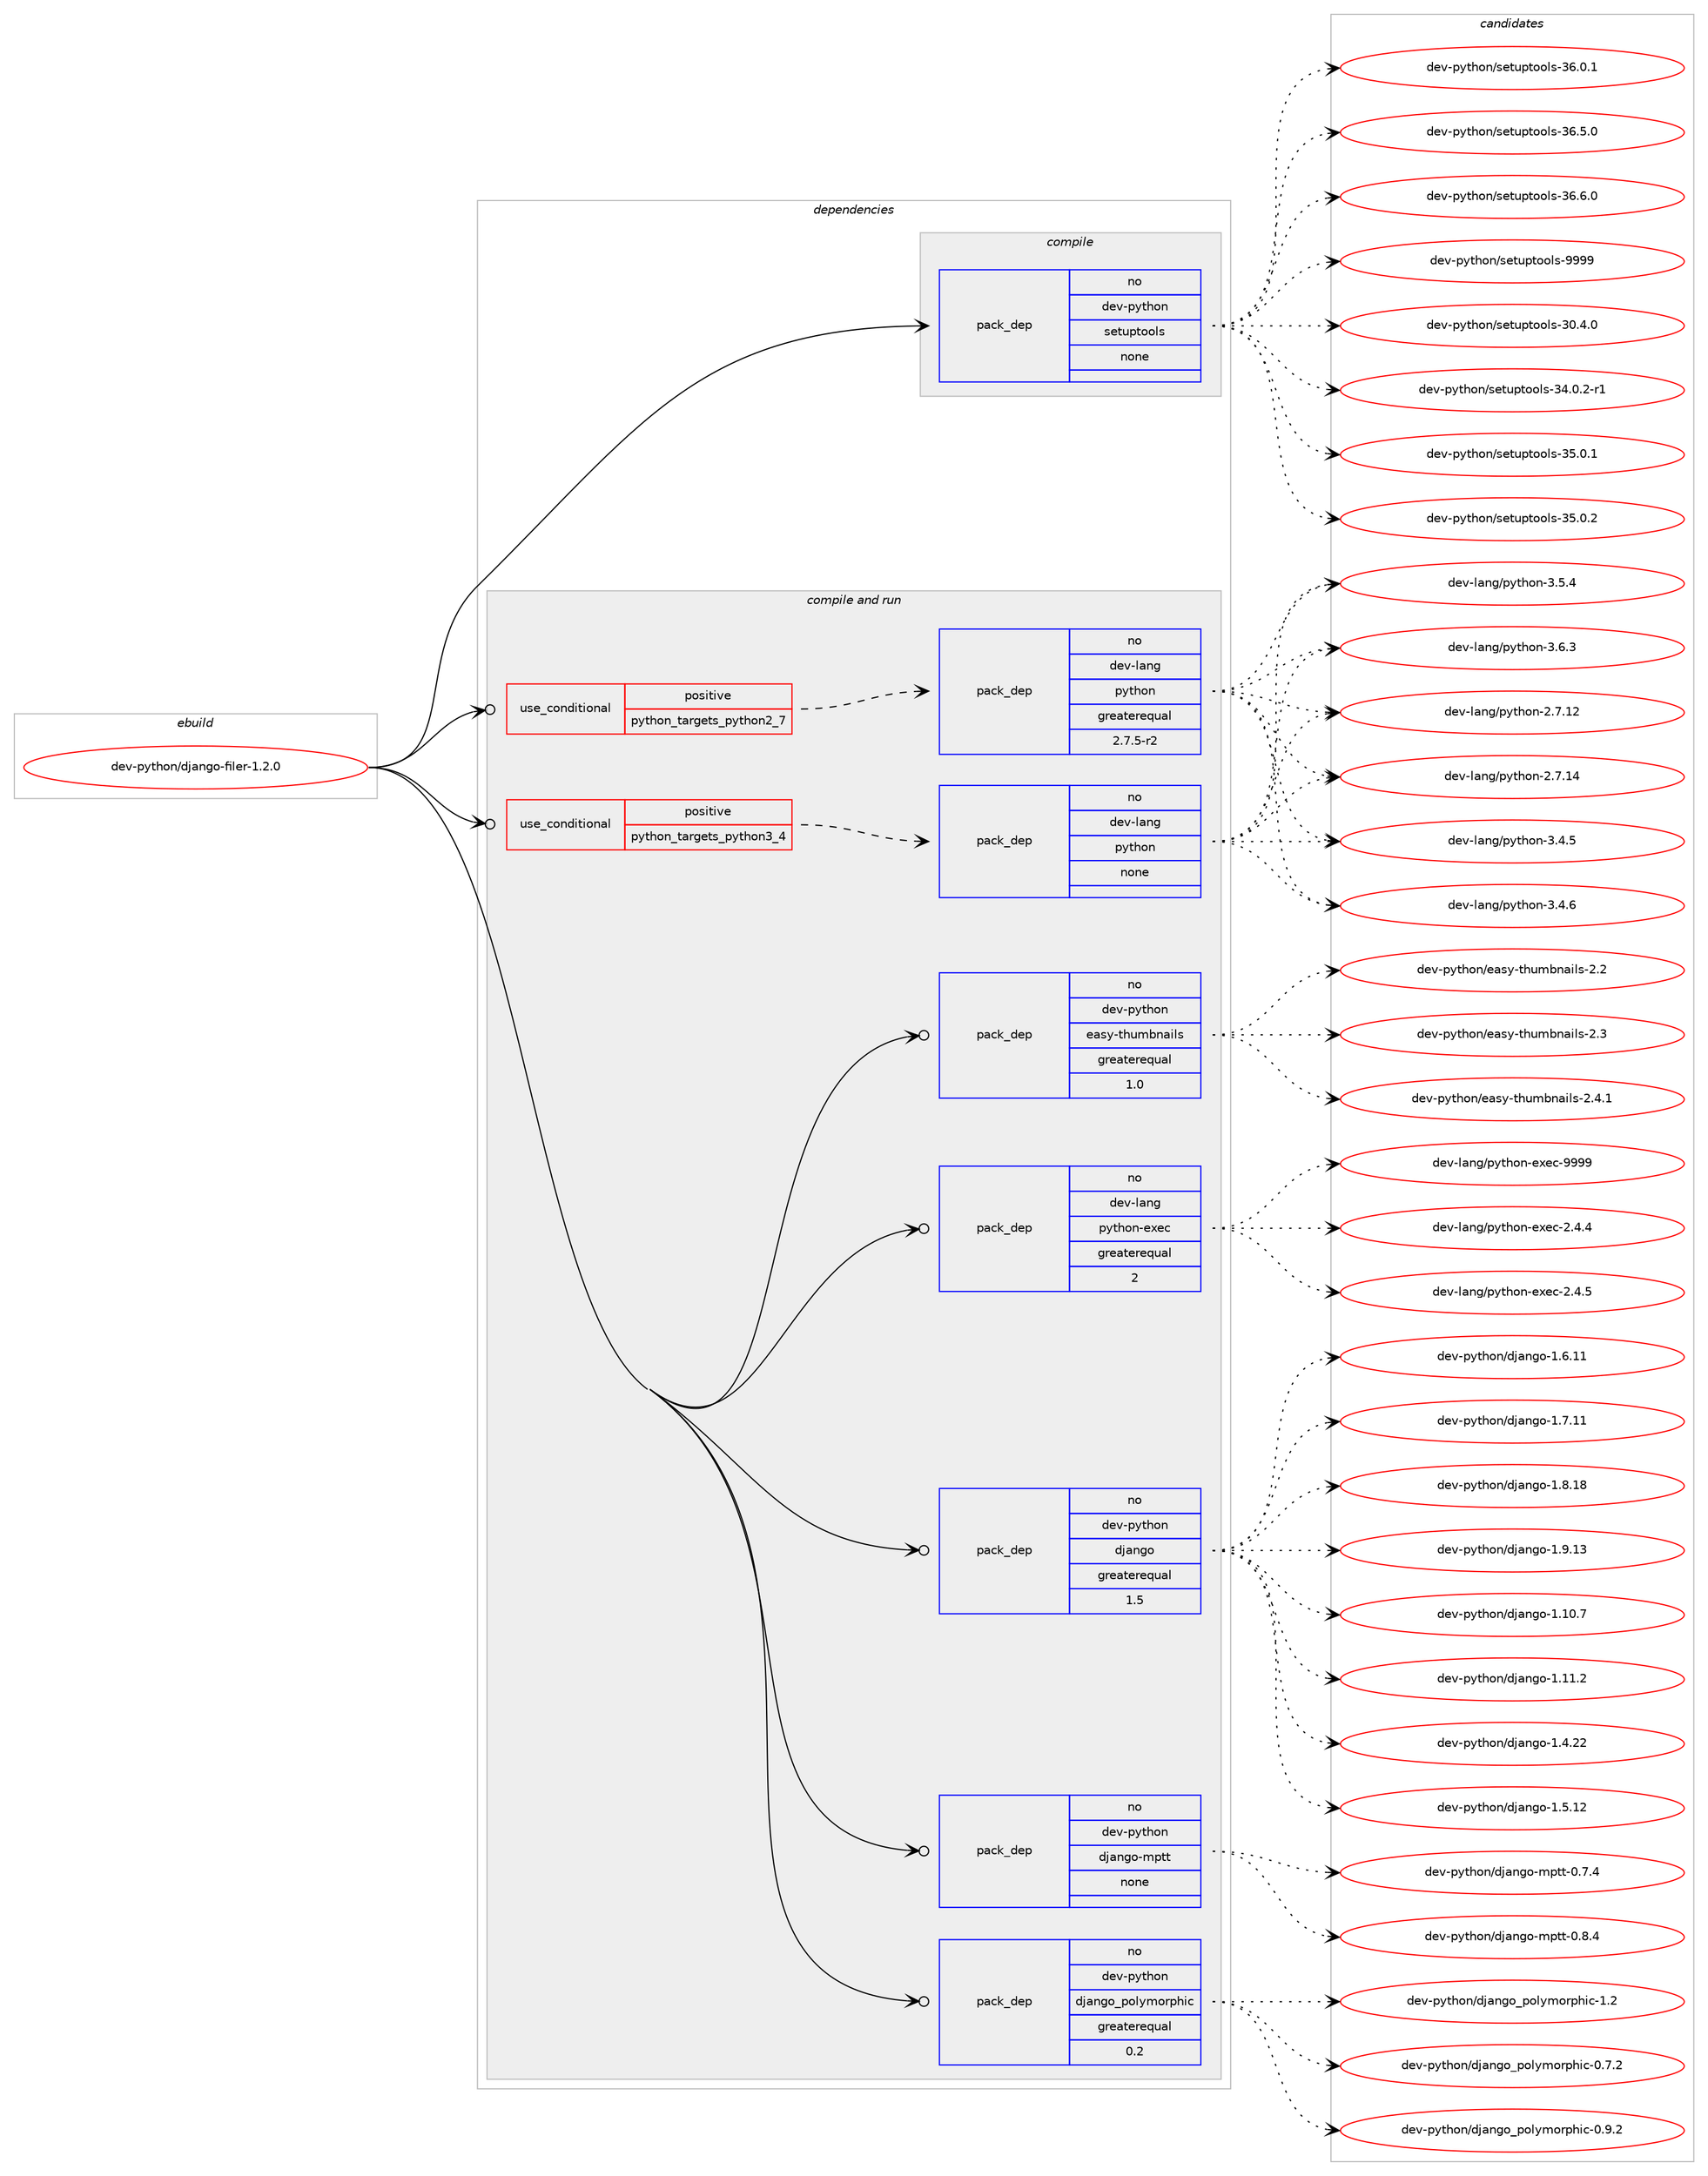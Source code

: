 digraph prolog {

# *************
# Graph options
# *************

newrank=true;
concentrate=true;
compound=true;
graph [rankdir=LR,fontname=Helvetica,fontsize=10,ranksep=1.5];#, ranksep=2.5, nodesep=0.2];
edge  [arrowhead=vee];
node  [fontname=Helvetica,fontsize=10];

# **********
# The ebuild
# **********

subgraph cluster_leftcol {
color=gray;
rank=same;
label=<<i>ebuild</i>>;
id [label="dev-python/django-filer-1.2.0", color=red, width=4, href="../dev-python/django-filer-1.2.0.svg"];
}

# ****************
# The dependencies
# ****************

subgraph cluster_midcol {
color=gray;
label=<<i>dependencies</i>>;
subgraph cluster_compile {
fillcolor="#eeeeee";
style=filled;
label=<<i>compile</i>>;
subgraph pack118377 {
dependency153970 [label=<<TABLE BORDER="0" CELLBORDER="1" CELLSPACING="0" CELLPADDING="4" WIDTH="220"><TR><TD ROWSPAN="6" CELLPADDING="30">pack_dep</TD></TR><TR><TD WIDTH="110">no</TD></TR><TR><TD>dev-python</TD></TR><TR><TD>setuptools</TD></TR><TR><TD>none</TD></TR><TR><TD></TD></TR></TABLE>>, shape=none, color=blue];
}
id:e -> dependency153970:w [weight=20,style="solid",arrowhead="vee"];
}
subgraph cluster_compileandrun {
fillcolor="#eeeeee";
style=filled;
label=<<i>compile and run</i>>;
subgraph cond31761 {
dependency153971 [label=<<TABLE BORDER="0" CELLBORDER="1" CELLSPACING="0" CELLPADDING="4"><TR><TD ROWSPAN="3" CELLPADDING="10">use_conditional</TD></TR><TR><TD>positive</TD></TR><TR><TD>python_targets_python2_7</TD></TR></TABLE>>, shape=none, color=red];
subgraph pack118378 {
dependency153972 [label=<<TABLE BORDER="0" CELLBORDER="1" CELLSPACING="0" CELLPADDING="4" WIDTH="220"><TR><TD ROWSPAN="6" CELLPADDING="30">pack_dep</TD></TR><TR><TD WIDTH="110">no</TD></TR><TR><TD>dev-lang</TD></TR><TR><TD>python</TD></TR><TR><TD>greaterequal</TD></TR><TR><TD>2.7.5-r2</TD></TR></TABLE>>, shape=none, color=blue];
}
dependency153971:e -> dependency153972:w [weight=20,style="dashed",arrowhead="vee"];
}
id:e -> dependency153971:w [weight=20,style="solid",arrowhead="odotvee"];
subgraph cond31762 {
dependency153973 [label=<<TABLE BORDER="0" CELLBORDER="1" CELLSPACING="0" CELLPADDING="4"><TR><TD ROWSPAN="3" CELLPADDING="10">use_conditional</TD></TR><TR><TD>positive</TD></TR><TR><TD>python_targets_python3_4</TD></TR></TABLE>>, shape=none, color=red];
subgraph pack118379 {
dependency153974 [label=<<TABLE BORDER="0" CELLBORDER="1" CELLSPACING="0" CELLPADDING="4" WIDTH="220"><TR><TD ROWSPAN="6" CELLPADDING="30">pack_dep</TD></TR><TR><TD WIDTH="110">no</TD></TR><TR><TD>dev-lang</TD></TR><TR><TD>python</TD></TR><TR><TD>none</TD></TR><TR><TD></TD></TR></TABLE>>, shape=none, color=blue];
}
dependency153973:e -> dependency153974:w [weight=20,style="dashed",arrowhead="vee"];
}
id:e -> dependency153973:w [weight=20,style="solid",arrowhead="odotvee"];
subgraph pack118380 {
dependency153975 [label=<<TABLE BORDER="0" CELLBORDER="1" CELLSPACING="0" CELLPADDING="4" WIDTH="220"><TR><TD ROWSPAN="6" CELLPADDING="30">pack_dep</TD></TR><TR><TD WIDTH="110">no</TD></TR><TR><TD>dev-lang</TD></TR><TR><TD>python-exec</TD></TR><TR><TD>greaterequal</TD></TR><TR><TD>2</TD></TR></TABLE>>, shape=none, color=blue];
}
id:e -> dependency153975:w [weight=20,style="solid",arrowhead="odotvee"];
subgraph pack118381 {
dependency153976 [label=<<TABLE BORDER="0" CELLBORDER="1" CELLSPACING="0" CELLPADDING="4" WIDTH="220"><TR><TD ROWSPAN="6" CELLPADDING="30">pack_dep</TD></TR><TR><TD WIDTH="110">no</TD></TR><TR><TD>dev-python</TD></TR><TR><TD>django</TD></TR><TR><TD>greaterequal</TD></TR><TR><TD>1.5</TD></TR></TABLE>>, shape=none, color=blue];
}
id:e -> dependency153976:w [weight=20,style="solid",arrowhead="odotvee"];
subgraph pack118382 {
dependency153977 [label=<<TABLE BORDER="0" CELLBORDER="1" CELLSPACING="0" CELLPADDING="4" WIDTH="220"><TR><TD ROWSPAN="6" CELLPADDING="30">pack_dep</TD></TR><TR><TD WIDTH="110">no</TD></TR><TR><TD>dev-python</TD></TR><TR><TD>django-mptt</TD></TR><TR><TD>none</TD></TR><TR><TD></TD></TR></TABLE>>, shape=none, color=blue];
}
id:e -> dependency153977:w [weight=20,style="solid",arrowhead="odotvee"];
subgraph pack118383 {
dependency153978 [label=<<TABLE BORDER="0" CELLBORDER="1" CELLSPACING="0" CELLPADDING="4" WIDTH="220"><TR><TD ROWSPAN="6" CELLPADDING="30">pack_dep</TD></TR><TR><TD WIDTH="110">no</TD></TR><TR><TD>dev-python</TD></TR><TR><TD>django_polymorphic</TD></TR><TR><TD>greaterequal</TD></TR><TR><TD>0.2</TD></TR></TABLE>>, shape=none, color=blue];
}
id:e -> dependency153978:w [weight=20,style="solid",arrowhead="odotvee"];
subgraph pack118384 {
dependency153979 [label=<<TABLE BORDER="0" CELLBORDER="1" CELLSPACING="0" CELLPADDING="4" WIDTH="220"><TR><TD ROWSPAN="6" CELLPADDING="30">pack_dep</TD></TR><TR><TD WIDTH="110">no</TD></TR><TR><TD>dev-python</TD></TR><TR><TD>easy-thumbnails</TD></TR><TR><TD>greaterequal</TD></TR><TR><TD>1.0</TD></TR></TABLE>>, shape=none, color=blue];
}
id:e -> dependency153979:w [weight=20,style="solid",arrowhead="odotvee"];
}
subgraph cluster_run {
fillcolor="#eeeeee";
style=filled;
label=<<i>run</i>>;
}
}

# **************
# The candidates
# **************

subgraph cluster_choices {
rank=same;
color=gray;
label=<<i>candidates</i>>;

subgraph choice118377 {
color=black;
nodesep=1;
choice100101118451121211161041111104711510111611711211611111110811545514846524648 [label="dev-python/setuptools-30.4.0", color=red, width=4,href="../dev-python/setuptools-30.4.0.svg"];
choice1001011184511212111610411111047115101116117112116111111108115455152464846504511449 [label="dev-python/setuptools-34.0.2-r1", color=red, width=4,href="../dev-python/setuptools-34.0.2-r1.svg"];
choice100101118451121211161041111104711510111611711211611111110811545515346484649 [label="dev-python/setuptools-35.0.1", color=red, width=4,href="../dev-python/setuptools-35.0.1.svg"];
choice100101118451121211161041111104711510111611711211611111110811545515346484650 [label="dev-python/setuptools-35.0.2", color=red, width=4,href="../dev-python/setuptools-35.0.2.svg"];
choice100101118451121211161041111104711510111611711211611111110811545515446484649 [label="dev-python/setuptools-36.0.1", color=red, width=4,href="../dev-python/setuptools-36.0.1.svg"];
choice100101118451121211161041111104711510111611711211611111110811545515446534648 [label="dev-python/setuptools-36.5.0", color=red, width=4,href="../dev-python/setuptools-36.5.0.svg"];
choice100101118451121211161041111104711510111611711211611111110811545515446544648 [label="dev-python/setuptools-36.6.0", color=red, width=4,href="../dev-python/setuptools-36.6.0.svg"];
choice10010111845112121116104111110471151011161171121161111111081154557575757 [label="dev-python/setuptools-9999", color=red, width=4,href="../dev-python/setuptools-9999.svg"];
dependency153970:e -> choice100101118451121211161041111104711510111611711211611111110811545514846524648:w [style=dotted,weight="100"];
dependency153970:e -> choice1001011184511212111610411111047115101116117112116111111108115455152464846504511449:w [style=dotted,weight="100"];
dependency153970:e -> choice100101118451121211161041111104711510111611711211611111110811545515346484649:w [style=dotted,weight="100"];
dependency153970:e -> choice100101118451121211161041111104711510111611711211611111110811545515346484650:w [style=dotted,weight="100"];
dependency153970:e -> choice100101118451121211161041111104711510111611711211611111110811545515446484649:w [style=dotted,weight="100"];
dependency153970:e -> choice100101118451121211161041111104711510111611711211611111110811545515446534648:w [style=dotted,weight="100"];
dependency153970:e -> choice100101118451121211161041111104711510111611711211611111110811545515446544648:w [style=dotted,weight="100"];
dependency153970:e -> choice10010111845112121116104111110471151011161171121161111111081154557575757:w [style=dotted,weight="100"];
}
subgraph choice118378 {
color=black;
nodesep=1;
choice10010111845108971101034711212111610411111045504655464950 [label="dev-lang/python-2.7.12", color=red, width=4,href="../dev-lang/python-2.7.12.svg"];
choice10010111845108971101034711212111610411111045504655464952 [label="dev-lang/python-2.7.14", color=red, width=4,href="../dev-lang/python-2.7.14.svg"];
choice100101118451089711010347112121116104111110455146524653 [label="dev-lang/python-3.4.5", color=red, width=4,href="../dev-lang/python-3.4.5.svg"];
choice100101118451089711010347112121116104111110455146524654 [label="dev-lang/python-3.4.6", color=red, width=4,href="../dev-lang/python-3.4.6.svg"];
choice100101118451089711010347112121116104111110455146534652 [label="dev-lang/python-3.5.4", color=red, width=4,href="../dev-lang/python-3.5.4.svg"];
choice100101118451089711010347112121116104111110455146544651 [label="dev-lang/python-3.6.3", color=red, width=4,href="../dev-lang/python-3.6.3.svg"];
dependency153972:e -> choice10010111845108971101034711212111610411111045504655464950:w [style=dotted,weight="100"];
dependency153972:e -> choice10010111845108971101034711212111610411111045504655464952:w [style=dotted,weight="100"];
dependency153972:e -> choice100101118451089711010347112121116104111110455146524653:w [style=dotted,weight="100"];
dependency153972:e -> choice100101118451089711010347112121116104111110455146524654:w [style=dotted,weight="100"];
dependency153972:e -> choice100101118451089711010347112121116104111110455146534652:w [style=dotted,weight="100"];
dependency153972:e -> choice100101118451089711010347112121116104111110455146544651:w [style=dotted,weight="100"];
}
subgraph choice118379 {
color=black;
nodesep=1;
choice10010111845108971101034711212111610411111045504655464950 [label="dev-lang/python-2.7.12", color=red, width=4,href="../dev-lang/python-2.7.12.svg"];
choice10010111845108971101034711212111610411111045504655464952 [label="dev-lang/python-2.7.14", color=red, width=4,href="../dev-lang/python-2.7.14.svg"];
choice100101118451089711010347112121116104111110455146524653 [label="dev-lang/python-3.4.5", color=red, width=4,href="../dev-lang/python-3.4.5.svg"];
choice100101118451089711010347112121116104111110455146524654 [label="dev-lang/python-3.4.6", color=red, width=4,href="../dev-lang/python-3.4.6.svg"];
choice100101118451089711010347112121116104111110455146534652 [label="dev-lang/python-3.5.4", color=red, width=4,href="../dev-lang/python-3.5.4.svg"];
choice100101118451089711010347112121116104111110455146544651 [label="dev-lang/python-3.6.3", color=red, width=4,href="../dev-lang/python-3.6.3.svg"];
dependency153974:e -> choice10010111845108971101034711212111610411111045504655464950:w [style=dotted,weight="100"];
dependency153974:e -> choice10010111845108971101034711212111610411111045504655464952:w [style=dotted,weight="100"];
dependency153974:e -> choice100101118451089711010347112121116104111110455146524653:w [style=dotted,weight="100"];
dependency153974:e -> choice100101118451089711010347112121116104111110455146524654:w [style=dotted,weight="100"];
dependency153974:e -> choice100101118451089711010347112121116104111110455146534652:w [style=dotted,weight="100"];
dependency153974:e -> choice100101118451089711010347112121116104111110455146544651:w [style=dotted,weight="100"];
}
subgraph choice118380 {
color=black;
nodesep=1;
choice1001011184510897110103471121211161041111104510112010199455046524652 [label="dev-lang/python-exec-2.4.4", color=red, width=4,href="../dev-lang/python-exec-2.4.4.svg"];
choice1001011184510897110103471121211161041111104510112010199455046524653 [label="dev-lang/python-exec-2.4.5", color=red, width=4,href="../dev-lang/python-exec-2.4.5.svg"];
choice10010111845108971101034711212111610411111045101120101994557575757 [label="dev-lang/python-exec-9999", color=red, width=4,href="../dev-lang/python-exec-9999.svg"];
dependency153975:e -> choice1001011184510897110103471121211161041111104510112010199455046524652:w [style=dotted,weight="100"];
dependency153975:e -> choice1001011184510897110103471121211161041111104510112010199455046524653:w [style=dotted,weight="100"];
dependency153975:e -> choice10010111845108971101034711212111610411111045101120101994557575757:w [style=dotted,weight="100"];
}
subgraph choice118381 {
color=black;
nodesep=1;
choice10010111845112121116104111110471001069711010311145494649484655 [label="dev-python/django-1.10.7", color=red, width=4,href="../dev-python/django-1.10.7.svg"];
choice10010111845112121116104111110471001069711010311145494649494650 [label="dev-python/django-1.11.2", color=red, width=4,href="../dev-python/django-1.11.2.svg"];
choice10010111845112121116104111110471001069711010311145494652465050 [label="dev-python/django-1.4.22", color=red, width=4,href="../dev-python/django-1.4.22.svg"];
choice10010111845112121116104111110471001069711010311145494653464950 [label="dev-python/django-1.5.12", color=red, width=4,href="../dev-python/django-1.5.12.svg"];
choice10010111845112121116104111110471001069711010311145494654464949 [label="dev-python/django-1.6.11", color=red, width=4,href="../dev-python/django-1.6.11.svg"];
choice10010111845112121116104111110471001069711010311145494655464949 [label="dev-python/django-1.7.11", color=red, width=4,href="../dev-python/django-1.7.11.svg"];
choice10010111845112121116104111110471001069711010311145494656464956 [label="dev-python/django-1.8.18", color=red, width=4,href="../dev-python/django-1.8.18.svg"];
choice10010111845112121116104111110471001069711010311145494657464951 [label="dev-python/django-1.9.13", color=red, width=4,href="../dev-python/django-1.9.13.svg"];
dependency153976:e -> choice10010111845112121116104111110471001069711010311145494649484655:w [style=dotted,weight="100"];
dependency153976:e -> choice10010111845112121116104111110471001069711010311145494649494650:w [style=dotted,weight="100"];
dependency153976:e -> choice10010111845112121116104111110471001069711010311145494652465050:w [style=dotted,weight="100"];
dependency153976:e -> choice10010111845112121116104111110471001069711010311145494653464950:w [style=dotted,weight="100"];
dependency153976:e -> choice10010111845112121116104111110471001069711010311145494654464949:w [style=dotted,weight="100"];
dependency153976:e -> choice10010111845112121116104111110471001069711010311145494655464949:w [style=dotted,weight="100"];
dependency153976:e -> choice10010111845112121116104111110471001069711010311145494656464956:w [style=dotted,weight="100"];
dependency153976:e -> choice10010111845112121116104111110471001069711010311145494657464951:w [style=dotted,weight="100"];
}
subgraph choice118382 {
color=black;
nodesep=1;
choice10010111845112121116104111110471001069711010311145109112116116454846554652 [label="dev-python/django-mptt-0.7.4", color=red, width=4,href="../dev-python/django-mptt-0.7.4.svg"];
choice10010111845112121116104111110471001069711010311145109112116116454846564652 [label="dev-python/django-mptt-0.8.4", color=red, width=4,href="../dev-python/django-mptt-0.8.4.svg"];
dependency153977:e -> choice10010111845112121116104111110471001069711010311145109112116116454846554652:w [style=dotted,weight="100"];
dependency153977:e -> choice10010111845112121116104111110471001069711010311145109112116116454846564652:w [style=dotted,weight="100"];
}
subgraph choice118383 {
color=black;
nodesep=1;
choice1001011184511212111610411111047100106971101031119511211110812110911111411210410599454846554650 [label="dev-python/django_polymorphic-0.7.2", color=red, width=4,href="../dev-python/django_polymorphic-0.7.2.svg"];
choice1001011184511212111610411111047100106971101031119511211110812110911111411210410599454846574650 [label="dev-python/django_polymorphic-0.9.2", color=red, width=4,href="../dev-python/django_polymorphic-0.9.2.svg"];
choice100101118451121211161041111104710010697110103111951121111081211091111141121041059945494650 [label="dev-python/django_polymorphic-1.2", color=red, width=4,href="../dev-python/django_polymorphic-1.2.svg"];
dependency153978:e -> choice1001011184511212111610411111047100106971101031119511211110812110911111411210410599454846554650:w [style=dotted,weight="100"];
dependency153978:e -> choice1001011184511212111610411111047100106971101031119511211110812110911111411210410599454846574650:w [style=dotted,weight="100"];
dependency153978:e -> choice100101118451121211161041111104710010697110103111951121111081211091111141121041059945494650:w [style=dotted,weight="100"];
}
subgraph choice118384 {
color=black;
nodesep=1;
choice10010111845112121116104111110471019711512145116104117109981109710510811545504650 [label="dev-python/easy-thumbnails-2.2", color=red, width=4,href="../dev-python/easy-thumbnails-2.2.svg"];
choice10010111845112121116104111110471019711512145116104117109981109710510811545504651 [label="dev-python/easy-thumbnails-2.3", color=red, width=4,href="../dev-python/easy-thumbnails-2.3.svg"];
choice100101118451121211161041111104710197115121451161041171099811097105108115455046524649 [label="dev-python/easy-thumbnails-2.4.1", color=red, width=4,href="../dev-python/easy-thumbnails-2.4.1.svg"];
dependency153979:e -> choice10010111845112121116104111110471019711512145116104117109981109710510811545504650:w [style=dotted,weight="100"];
dependency153979:e -> choice10010111845112121116104111110471019711512145116104117109981109710510811545504651:w [style=dotted,weight="100"];
dependency153979:e -> choice100101118451121211161041111104710197115121451161041171099811097105108115455046524649:w [style=dotted,weight="100"];
}
}

}
